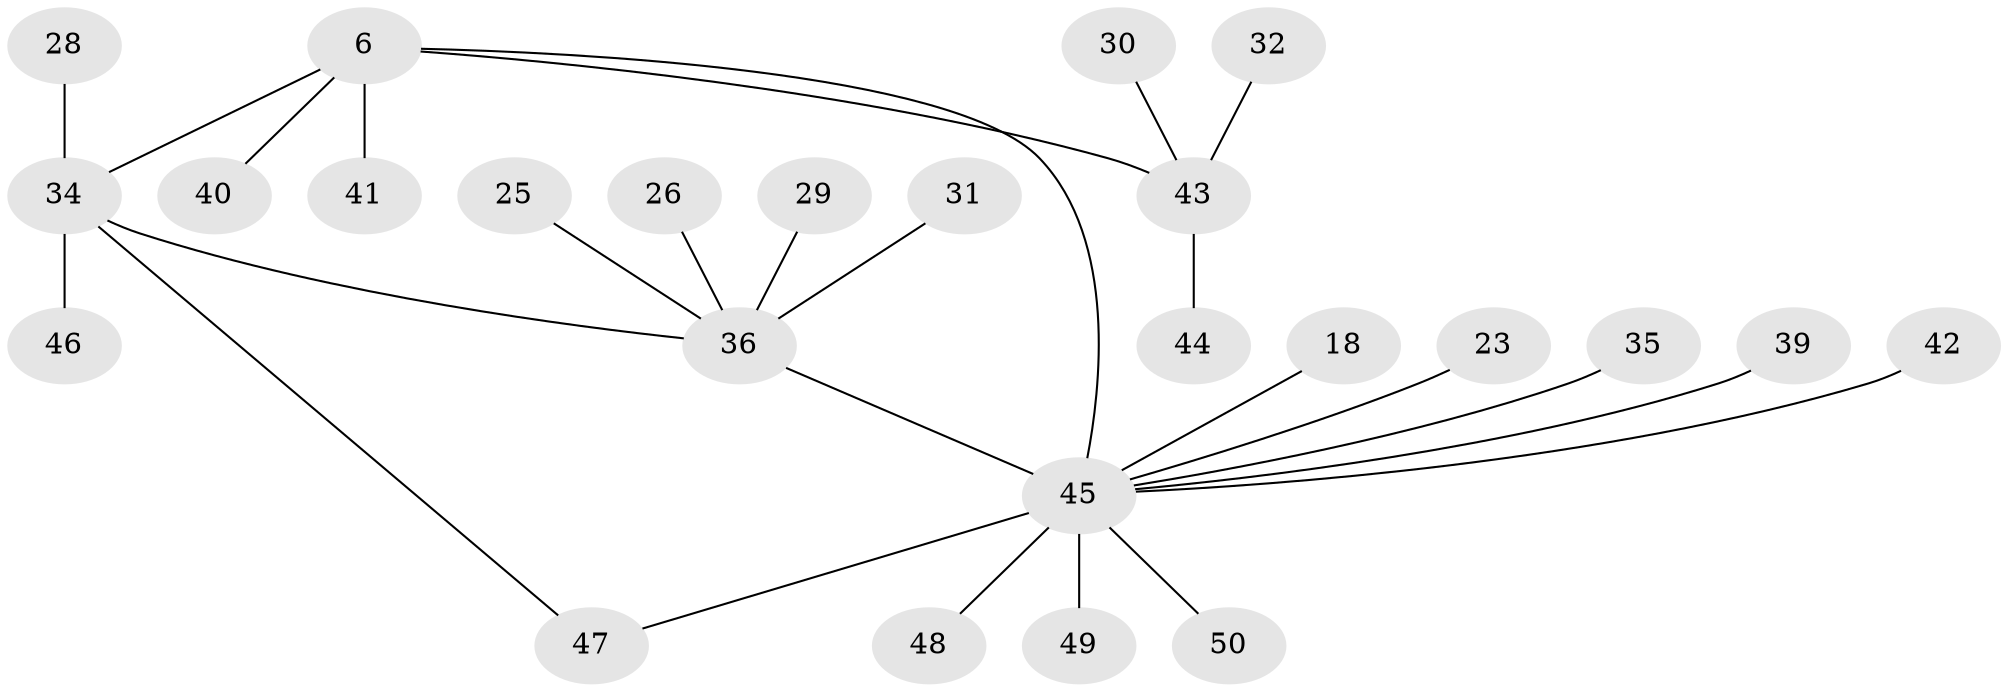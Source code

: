 // original degree distribution, {3: 0.08, 6: 0.06, 10: 0.02, 4: 0.06, 7: 0.04, 5: 0.02, 9: 0.02, 2: 0.22, 1: 0.48}
// Generated by graph-tools (version 1.1) at 2025/55/03/09/25 04:55:14]
// undirected, 25 vertices, 26 edges
graph export_dot {
graph [start="1"]
  node [color=gray90,style=filled];
  6 [super="+4"];
  18;
  23;
  25;
  26;
  28 [super="+9+13+14"];
  29;
  30;
  31;
  32;
  34 [super="+5+20"];
  35;
  36 [super="+24+2"];
  39 [super="+17"];
  40;
  41;
  42;
  43 [super="+37+16"];
  44;
  45 [super="+19+8+3"];
  46 [super="+33"];
  47 [super="+38"];
  48;
  49;
  50 [super="+11"];
  6 -- 40 [weight=2];
  6 -- 41 [weight=2];
  6 -- 45 [weight=4];
  6 -- 34 [weight=5];
  6 -- 43 [weight=2];
  18 -- 45;
  23 -- 45;
  25 -- 36;
  26 -- 36;
  28 -- 34;
  29 -- 36;
  30 -- 43;
  31 -- 36;
  32 -- 43;
  34 -- 36 [weight=2];
  34 -- 47;
  34 -- 46;
  35 -- 45;
  36 -- 45 [weight=2];
  39 -- 45;
  42 -- 45;
  43 -- 44;
  45 -- 49;
  45 -- 48;
  45 -- 50;
  45 -- 47;
}
